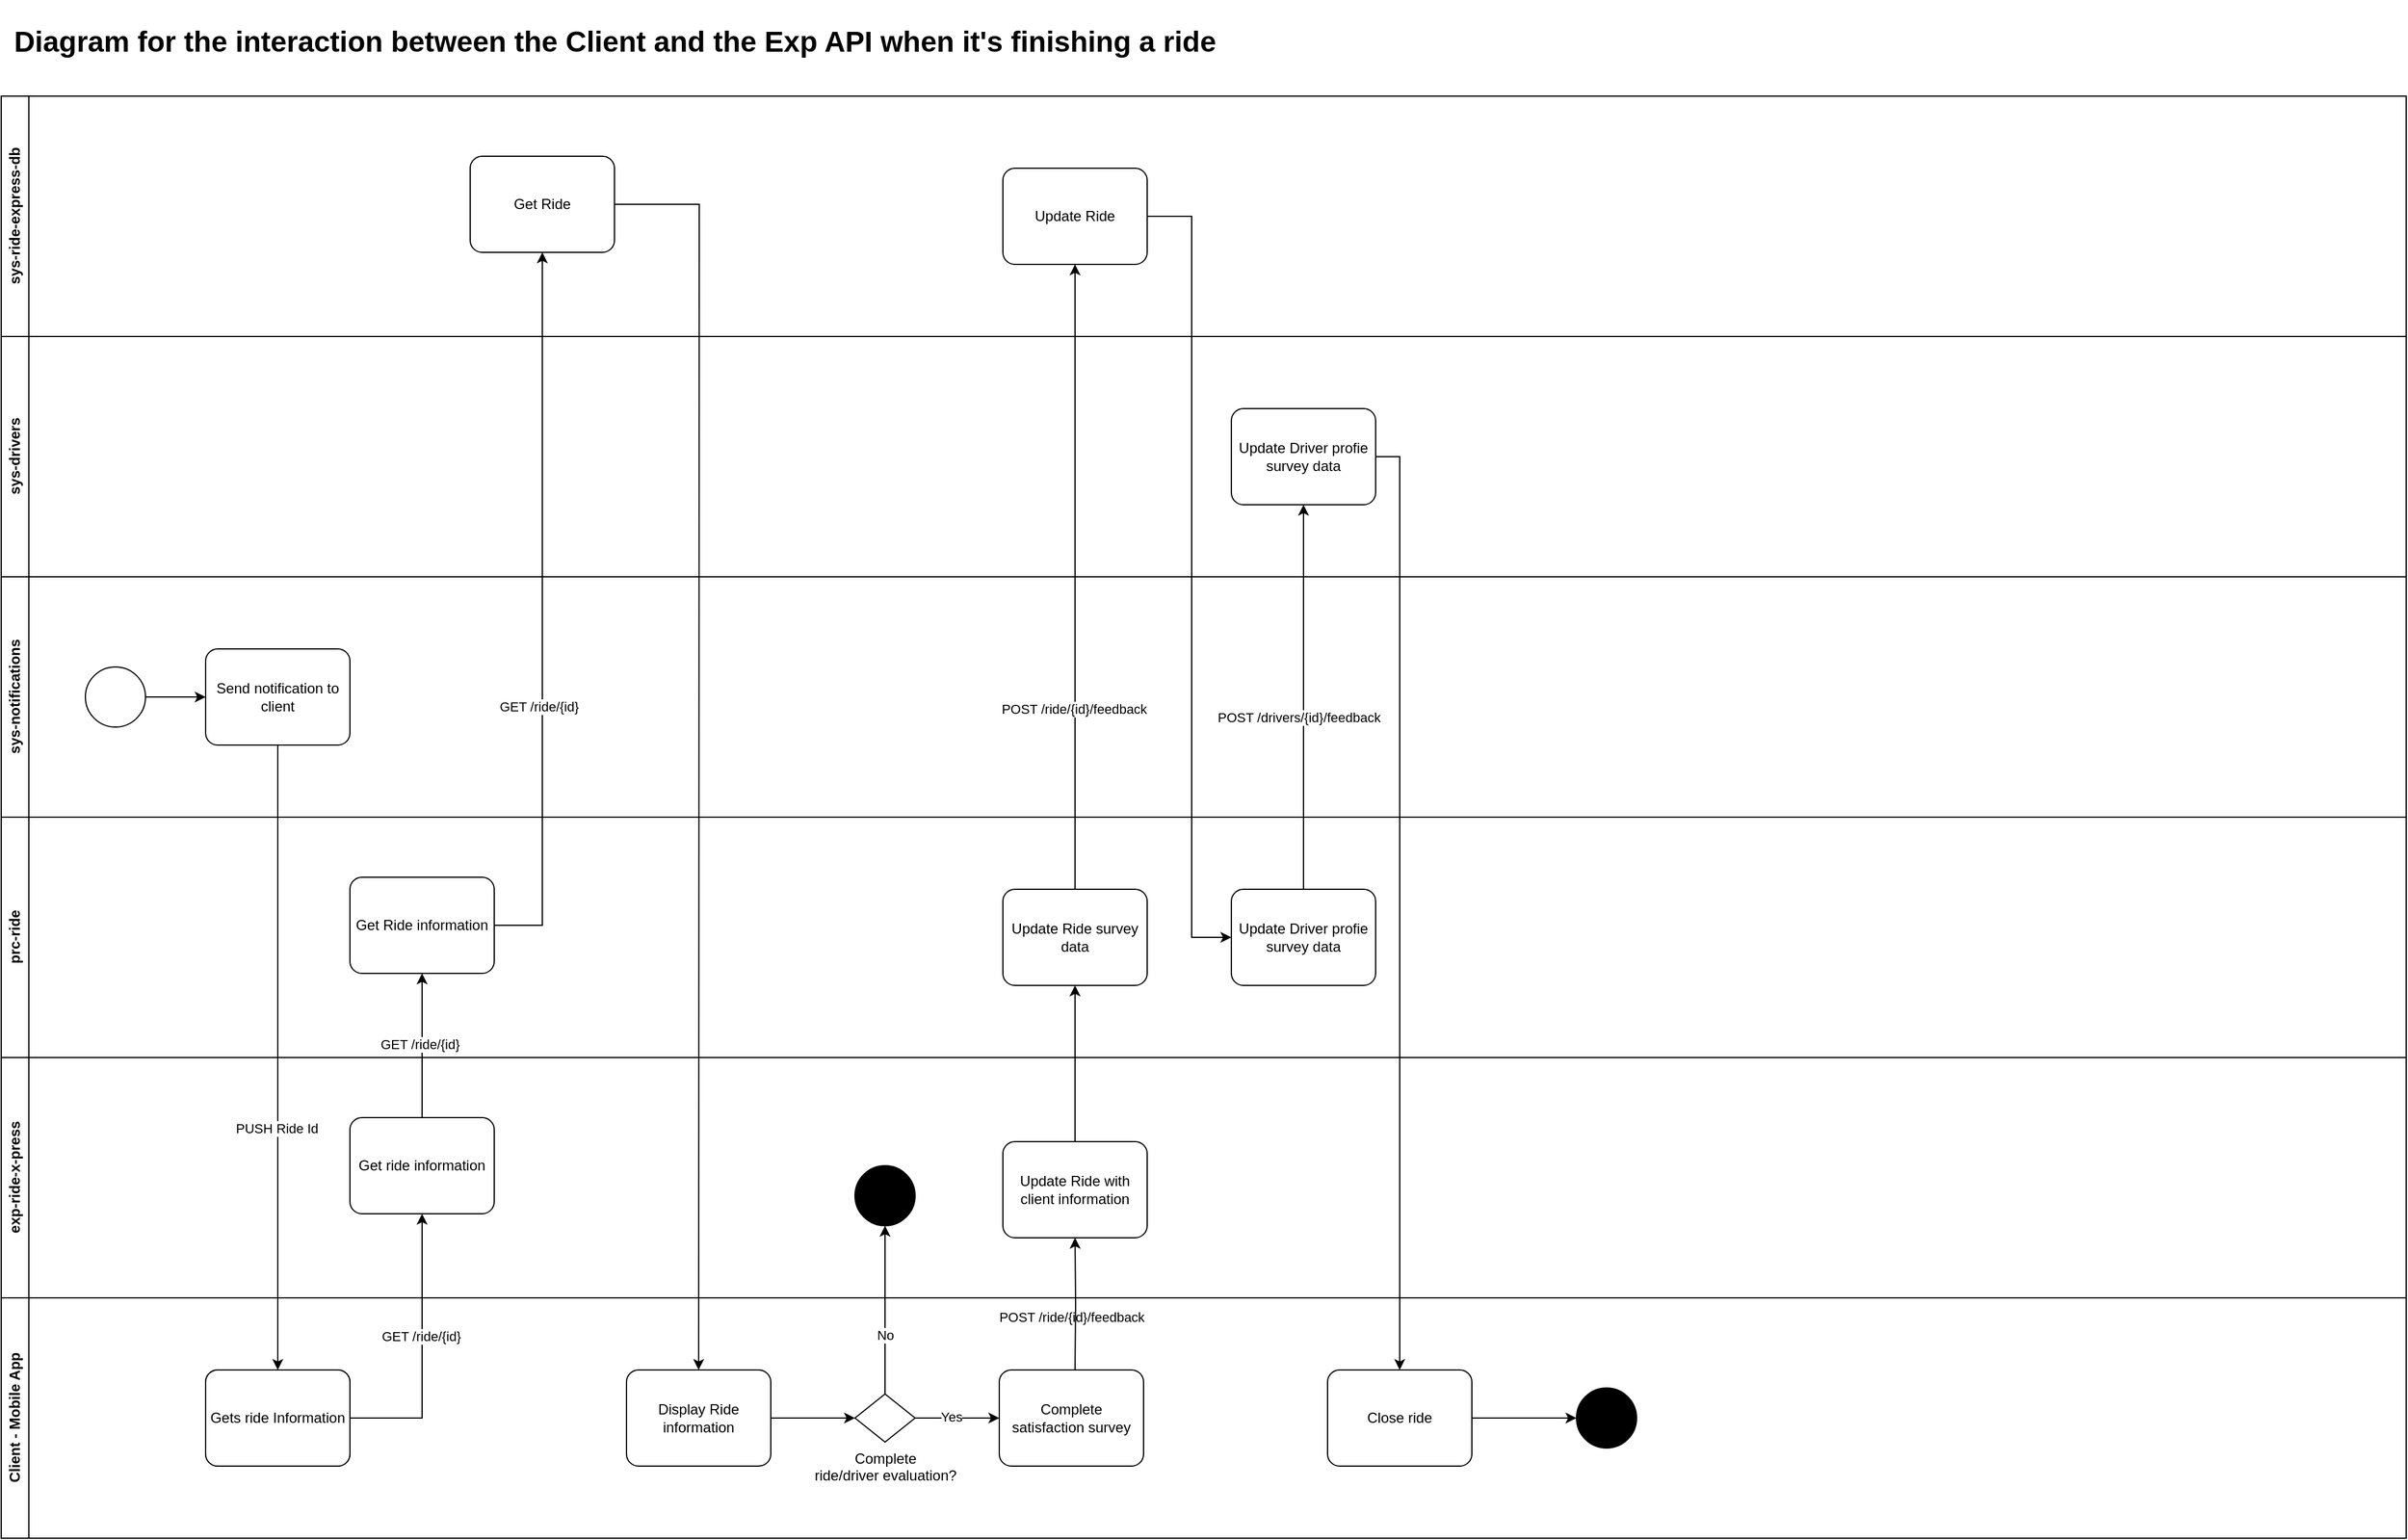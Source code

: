<mxfile version="22.0.3" type="device">
  <diagram name="Drill down Client and the Exp API when it&#39;s finishing a ride" id="sZPMeks1si3X4ankGnfA">
    <mxGraphModel dx="2770" dy="1771" grid="1" gridSize="10" guides="1" tooltips="1" connect="1" arrows="1" fold="1" page="1" pageScale="1" pageWidth="1100" pageHeight="850" math="0" shadow="0">
      <root>
        <mxCell id="VvUdo0zjaCuZu8YFKnKq-0" />
        <mxCell id="VvUdo0zjaCuZu8YFKnKq-1" parent="VvUdo0zjaCuZu8YFKnKq-0" />
        <mxCell id="VvUdo0zjaCuZu8YFKnKq-2" value="exp-ride-x-press" style="swimlane;horizontal=0;whiteSpace=wrap;html=1;" parent="VvUdo0zjaCuZu8YFKnKq-1" vertex="1">
          <mxGeometry x="-1100" y="30" width="2000" height="200" as="geometry" />
        </mxCell>
        <mxCell id="x7NhefQ3XoewuiwnYH2W-3" value="" style="ellipse;whiteSpace=wrap;html=1;aspect=fixed;fillColor=#000000;" parent="VvUdo0zjaCuZu8YFKnKq-2" vertex="1">
          <mxGeometry x="710" y="90" width="50" height="50" as="geometry" />
        </mxCell>
        <mxCell id="VvUdo0zjaCuZu8YFKnKq-3" value="Client - Mobile App" style="swimlane;horizontal=0;whiteSpace=wrap;html=1;" parent="VvUdo0zjaCuZu8YFKnKq-1" vertex="1">
          <mxGeometry x="-1100" y="230" width="2000" height="200" as="geometry" />
        </mxCell>
        <mxCell id="VvUdo0zjaCuZu8YFKnKq-4" value="Get Client Geo location" style="points=[[0.25,0,0],[0.5,0,0],[0.75,0,0],[1,0.25,0],[1,0.5,0],[1,0.75,0],[0.75,1,0],[0.5,1,0],[0.25,1,0],[0,0.75,0],[0,0.5,0],[0,0.25,0]];shape=mxgraph.bpmn.task;whiteSpace=wrap;rectStyle=rounded;size=10;html=1;container=1;expand=0;collapsible=0;taskMarker=abstract;" parent="VvUdo0zjaCuZu8YFKnKq-3" vertex="1">
          <mxGeometry x="170" y="60" width="120" height="80" as="geometry" />
        </mxCell>
        <mxCell id="VvUdo0zjaCuZu8YFKnKq-5" value="Display Ride information" style="points=[[0.25,0,0],[0.5,0,0],[0.75,0,0],[1,0.25,0],[1,0.5,0],[1,0.75,0],[0.75,1,0],[0.5,1,0],[0.25,1,0],[0,0.75,0],[0,0.5,0],[0,0.25,0]];shape=mxgraph.bpmn.task;whiteSpace=wrap;rectStyle=rounded;size=10;html=1;container=1;expand=0;collapsible=0;taskMarker=abstract;" parent="VvUdo0zjaCuZu8YFKnKq-3" vertex="1">
          <mxGeometry x="520" y="60" width="120" height="80" as="geometry" />
        </mxCell>
        <mxCell id="x7NhefQ3XoewuiwnYH2W-1" value="Complete &lt;br&gt;ride/driver evaluation?" style="points=[[0.25,0.25,0],[0.5,0,0],[0.75,0.25,0],[1,0.5,0],[0.75,0.75,0],[0.5,1,0],[0.25,0.75,0],[0,0.5,0]];shape=mxgraph.bpmn.gateway2;html=1;verticalLabelPosition=bottom;labelBackgroundColor=#ffffff;verticalAlign=top;align=center;perimeter=rhombusPerimeter;outlineConnect=0;outline=none;symbol=none;" parent="VvUdo0zjaCuZu8YFKnKq-3" vertex="1">
          <mxGeometry x="710" y="80" width="50" height="40" as="geometry" />
        </mxCell>
        <mxCell id="VvUdo0zjaCuZu8YFKnKq-34" value="Complete &lt;br&gt;satisfaction survey" style="points=[[0.25,0,0],[0.5,0,0],[0.75,0,0],[1,0.25,0],[1,0.5,0],[1,0.75,0],[0.75,1,0],[0.5,1,0],[0.25,1,0],[0,0.75,0],[0,0.5,0],[0,0.25,0]];shape=mxgraph.bpmn.task;whiteSpace=wrap;rectStyle=rounded;size=10;html=1;container=1;expand=0;collapsible=0;taskMarker=abstract;" parent="VvUdo0zjaCuZu8YFKnKq-3" vertex="1">
          <mxGeometry x="830" y="60" width="120" height="80" as="geometry" />
        </mxCell>
        <mxCell id="x7NhefQ3XoewuiwnYH2W-2" style="edgeStyle=orthogonalEdgeStyle;rounded=0;orthogonalLoop=1;jettySize=auto;html=1;entryX=0;entryY=0.5;entryDx=0;entryDy=0;entryPerimeter=0;" parent="VvUdo0zjaCuZu8YFKnKq-3" source="x7NhefQ3XoewuiwnYH2W-1" target="VvUdo0zjaCuZu8YFKnKq-34" edge="1">
          <mxGeometry relative="1" as="geometry" />
        </mxCell>
        <mxCell id="7WDWEMYJrdUVoe0Sw8bg-0" value="Yes" style="edgeLabel;html=1;align=center;verticalAlign=middle;resizable=0;points=[];" parent="x7NhefQ3XoewuiwnYH2W-2" vertex="1" connectable="0">
          <mxGeometry x="-0.16" y="1" relative="1" as="geometry">
            <mxPoint as="offset" />
          </mxGeometry>
        </mxCell>
        <mxCell id="VvUdo0zjaCuZu8YFKnKq-32" value="" style="edgeStyle=orthogonalEdgeStyle;rounded=0;orthogonalLoop=1;jettySize=auto;html=1;entryX=0;entryY=0.5;entryDx=0;entryDy=0;entryPerimeter=0;" parent="VvUdo0zjaCuZu8YFKnKq-3" source="VvUdo0zjaCuZu8YFKnKq-5" target="x7NhefQ3XoewuiwnYH2W-1" edge="1">
          <mxGeometry relative="1" as="geometry">
            <mxPoint x="700" y="100" as="sourcePoint" />
            <mxPoint x="700" y="100" as="targetPoint" />
          </mxGeometry>
        </mxCell>
        <mxCell id="VvUdo0zjaCuZu8YFKnKq-17" value="" style="ellipse;whiteSpace=wrap;html=1;aspect=fixed;fillColor=#000000;" parent="VvUdo0zjaCuZu8YFKnKq-3" vertex="1">
          <mxGeometry x="1310" y="75" width="50" height="50" as="geometry" />
        </mxCell>
        <mxCell id="VvUdo0zjaCuZu8YFKnKq-41" value="Close ride" style="points=[[0.25,0,0],[0.5,0,0],[0.75,0,0],[1,0.25,0],[1,0.5,0],[1,0.75,0],[0.75,1,0],[0.5,1,0],[0.25,1,0],[0,0.75,0],[0,0.5,0],[0,0.25,0]];shape=mxgraph.bpmn.task;whiteSpace=wrap;rectStyle=rounded;size=10;html=1;container=1;expand=0;collapsible=0;taskMarker=abstract;" parent="VvUdo0zjaCuZu8YFKnKq-3" vertex="1">
          <mxGeometry x="1103" y="60" width="120" height="80" as="geometry" />
        </mxCell>
        <mxCell id="VvUdo0zjaCuZu8YFKnKq-40" style="edgeStyle=orthogonalEdgeStyle;rounded=0;orthogonalLoop=1;jettySize=auto;html=1;" parent="VvUdo0zjaCuZu8YFKnKq-3" source="VvUdo0zjaCuZu8YFKnKq-41" target="VvUdo0zjaCuZu8YFKnKq-17" edge="1">
          <mxGeometry relative="1" as="geometry">
            <mxPoint x="1240" y="100" as="targetPoint" />
          </mxGeometry>
        </mxCell>
        <mxCell id="VvUdo0zjaCuZu8YFKnKq-8" value="prc-ride" style="swimlane;horizontal=0;whiteSpace=wrap;html=1;" parent="VvUdo0zjaCuZu8YFKnKq-1" vertex="1">
          <mxGeometry x="-1100" y="-170" width="2000" height="200" as="geometry" />
        </mxCell>
        <mxCell id="7WDWEMYJrdUVoe0Sw8bg-1" value="Update Driver profie survey data" style="points=[[0.25,0,0],[0.5,0,0],[0.75,0,0],[1,0.25,0],[1,0.5,0],[1,0.75,0],[0.75,1,0],[0.5,1,0],[0.25,1,0],[0,0.75,0],[0,0.5,0],[0,0.25,0]];shape=mxgraph.bpmn.task;whiteSpace=wrap;rectStyle=rounded;size=10;html=1;container=1;expand=0;collapsible=0;taskMarker=abstract;" parent="VvUdo0zjaCuZu8YFKnKq-8" vertex="1">
          <mxGeometry x="1023" y="60" width="120" height="80" as="geometry" />
        </mxCell>
        <mxCell id="VvUdo0zjaCuZu8YFKnKq-9" value="sys-notifications" style="swimlane;horizontal=0;whiteSpace=wrap;html=1;" parent="VvUdo0zjaCuZu8YFKnKq-1" vertex="1">
          <mxGeometry x="-1100" y="-370" width="2000" height="200" as="geometry" />
        </mxCell>
        <mxCell id="VvUdo0zjaCuZu8YFKnKq-10" value="Send notification to client" style="points=[[0.25,0,0],[0.5,0,0],[0.75,0,0],[1,0.25,0],[1,0.5,0],[1,0.75,0],[0.75,1,0],[0.5,1,0],[0.25,1,0],[0,0.75,0],[0,0.5,0],[0,0.25,0]];shape=mxgraph.bpmn.task;whiteSpace=wrap;rectStyle=rounded;size=10;html=1;container=1;expand=0;collapsible=0;taskMarker=abstract;" parent="VvUdo0zjaCuZu8YFKnKq-9" vertex="1">
          <mxGeometry x="170" y="60" width="120" height="80" as="geometry" />
        </mxCell>
        <mxCell id="VvUdo0zjaCuZu8YFKnKq-11" value="" style="points=[[0.145,0.145,0],[0.5,0,0],[0.855,0.145,0],[1,0.5,0],[0.855,0.855,0],[0.5,1,0],[0.145,0.855,0],[0,0.5,0]];shape=mxgraph.bpmn.event;html=1;verticalLabelPosition=bottom;labelBackgroundColor=#ffffff;verticalAlign=top;align=center;perimeter=ellipsePerimeter;outlineConnect=0;aspect=fixed;outline=standard;symbol=general;" parent="VvUdo0zjaCuZu8YFKnKq-9" vertex="1">
          <mxGeometry x="70" y="75" width="50" height="50" as="geometry" />
        </mxCell>
        <mxCell id="VvUdo0zjaCuZu8YFKnKq-12" style="edgeStyle=orthogonalEdgeStyle;rounded=0;orthogonalLoop=1;jettySize=auto;html=1;entryX=0;entryY=0.5;entryDx=0;entryDy=0;entryPerimeter=0;" parent="VvUdo0zjaCuZu8YFKnKq-9" source="VvUdo0zjaCuZu8YFKnKq-11" target="VvUdo0zjaCuZu8YFKnKq-10" edge="1">
          <mxGeometry relative="1" as="geometry" />
        </mxCell>
        <mxCell id="VvUdo0zjaCuZu8YFKnKq-13" style="edgeStyle=orthogonalEdgeStyle;rounded=0;orthogonalLoop=1;jettySize=auto;html=1;" parent="VvUdo0zjaCuZu8YFKnKq-1" edge="1">
          <mxGeometry relative="1" as="geometry">
            <mxPoint x="1950" y="-50" as="sourcePoint" />
            <Array as="points">
              <mxPoint x="1950" y="-410" />
            </Array>
          </mxGeometry>
        </mxCell>
        <mxCell id="VvUdo0zjaCuZu8YFKnKq-14" value="sys-ride-express-db" style="swimlane;horizontal=0;whiteSpace=wrap;html=1;" parent="VvUdo0zjaCuZu8YFKnKq-1" vertex="1">
          <mxGeometry x="-1100" y="-770" width="2000" height="200" as="geometry" />
        </mxCell>
        <mxCell id="VvUdo0zjaCuZu8YFKnKq-15" value="Get Ride" style="points=[[0.25,0,0],[0.5,0,0],[0.75,0,0],[1,0.25,0],[1,0.5,0],[1,0.75,0],[0.75,1,0],[0.5,1,0],[0.25,1,0],[0,0.75,0],[0,0.5,0],[0,0.25,0]];shape=mxgraph.bpmn.task;whiteSpace=wrap;rectStyle=rounded;size=10;html=1;container=1;expand=0;collapsible=0;taskMarker=abstract;" parent="VvUdo0zjaCuZu8YFKnKq-14" vertex="1">
          <mxGeometry x="390" y="50" width="120" height="80" as="geometry" />
        </mxCell>
        <mxCell id="VvUdo0zjaCuZu8YFKnKq-16" value="Update Ride" style="points=[[0.25,0,0],[0.5,0,0],[0.75,0,0],[1,0.25,0],[1,0.5,0],[1,0.75,0],[0.75,1,0],[0.5,1,0],[0.25,1,0],[0,0.75,0],[0,0.5,0],[0,0.25,0]];shape=mxgraph.bpmn.task;whiteSpace=wrap;rectStyle=rounded;size=10;html=1;container=1;expand=0;collapsible=0;taskMarker=abstract;" parent="VvUdo0zjaCuZu8YFKnKq-14" vertex="1">
          <mxGeometry x="833" y="60" width="120" height="80" as="geometry" />
        </mxCell>
        <mxCell id="VvUdo0zjaCuZu8YFKnKq-19" value="Get ride information" style="points=[[0.25,0,0],[0.5,0,0],[0.75,0,0],[1,0.25,0],[1,0.5,0],[1,0.75,0],[0.75,1,0],[0.5,1,0],[0.25,1,0],[0,0.75,0],[0,0.5,0],[0,0.25,0]];shape=mxgraph.bpmn.task;whiteSpace=wrap;rectStyle=rounded;size=10;html=1;container=1;expand=0;collapsible=0;taskMarker=abstract;" parent="VvUdo0zjaCuZu8YFKnKq-1" vertex="1">
          <mxGeometry x="-810" y="80" width="120" height="80" as="geometry" />
        </mxCell>
        <mxCell id="VvUdo0zjaCuZu8YFKnKq-20" value="Gets ride Information" style="points=[[0.25,0,0],[0.5,0,0],[0.75,0,0],[1,0.25,0],[1,0.5,0],[1,0.75,0],[0.75,1,0],[0.5,1,0],[0.25,1,0],[0,0.75,0],[0,0.5,0],[0,0.25,0]];shape=mxgraph.bpmn.task;whiteSpace=wrap;rectStyle=rounded;size=10;html=1;container=1;expand=0;collapsible=0;taskMarker=abstract;" parent="VvUdo0zjaCuZu8YFKnKq-1" vertex="1">
          <mxGeometry x="-930" y="290" width="120" height="80" as="geometry" />
        </mxCell>
        <mxCell id="VvUdo0zjaCuZu8YFKnKq-21" value="Get Ride information" style="points=[[0.25,0,0],[0.5,0,0],[0.75,0,0],[1,0.25,0],[1,0.5,0],[1,0.75,0],[0.75,1,0],[0.5,1,0],[0.25,1,0],[0,0.75,0],[0,0.5,0],[0,0.25,0]];shape=mxgraph.bpmn.task;whiteSpace=wrap;rectStyle=rounded;size=10;html=1;container=1;expand=0;collapsible=0;taskMarker=abstract;" parent="VvUdo0zjaCuZu8YFKnKq-1" vertex="1">
          <mxGeometry x="-810" y="-120" width="120" height="80" as="geometry" />
        </mxCell>
        <mxCell id="VvUdo0zjaCuZu8YFKnKq-22" style="edgeStyle=orthogonalEdgeStyle;rounded=0;orthogonalLoop=1;jettySize=auto;html=1;exitX=1;exitY=0.5;exitDx=0;exitDy=0;exitPerimeter=0;" parent="VvUdo0zjaCuZu8YFKnKq-1" source="VvUdo0zjaCuZu8YFKnKq-21" target="VvUdo0zjaCuZu8YFKnKq-15" edge="1">
          <mxGeometry relative="1" as="geometry">
            <mxPoint x="-210" y="-120" as="sourcePoint" />
          </mxGeometry>
        </mxCell>
        <mxCell id="VvUdo0zjaCuZu8YFKnKq-23" value="GET /ride/{id}" style="edgeLabel;html=1;align=center;verticalAlign=middle;resizable=0;points=[];" parent="VvUdo0zjaCuZu8YFKnKq-22" vertex="1" connectable="0">
          <mxGeometry x="-0.258" y="3" relative="1" as="geometry">
            <mxPoint as="offset" />
          </mxGeometry>
        </mxCell>
        <mxCell id="VvUdo0zjaCuZu8YFKnKq-24" style="edgeStyle=orthogonalEdgeStyle;rounded=0;orthogonalLoop=1;jettySize=auto;html=1;entryX=0.5;entryY=0;entryDx=0;entryDy=0;entryPerimeter=0;" parent="VvUdo0zjaCuZu8YFKnKq-1" source="VvUdo0zjaCuZu8YFKnKq-15" edge="1">
          <mxGeometry relative="1" as="geometry">
            <mxPoint x="-520" y="290" as="targetPoint" />
          </mxGeometry>
        </mxCell>
        <mxCell id="VvUdo0zjaCuZu8YFKnKq-25" style="edgeStyle=orthogonalEdgeStyle;rounded=0;orthogonalLoop=1;jettySize=auto;html=1;" parent="VvUdo0zjaCuZu8YFKnKq-1" source="VvUdo0zjaCuZu8YFKnKq-20" edge="1">
          <mxGeometry relative="1" as="geometry">
            <mxPoint x="-750" y="160" as="targetPoint" />
            <Array as="points">
              <mxPoint x="-750" y="330" />
            </Array>
          </mxGeometry>
        </mxCell>
        <mxCell id="VvUdo0zjaCuZu8YFKnKq-26" value="GET /ride/{id}" style="edgeLabel;html=1;align=center;verticalAlign=middle;resizable=0;points=[];" parent="VvUdo0zjaCuZu8YFKnKq-25" vertex="1" connectable="0">
          <mxGeometry x="0.113" y="1" relative="1" as="geometry">
            <mxPoint as="offset" />
          </mxGeometry>
        </mxCell>
        <mxCell id="VvUdo0zjaCuZu8YFKnKq-27" value="" style="edgeStyle=orthogonalEdgeStyle;rounded=0;orthogonalLoop=1;jettySize=auto;html=1;" parent="VvUdo0zjaCuZu8YFKnKq-1" source="VvUdo0zjaCuZu8YFKnKq-19" target="VvUdo0zjaCuZu8YFKnKq-21" edge="1">
          <mxGeometry relative="1" as="geometry" />
        </mxCell>
        <mxCell id="VvUdo0zjaCuZu8YFKnKq-28" value="GET /ride/{id}" style="edgeLabel;html=1;align=center;verticalAlign=middle;resizable=0;points=[];" parent="VvUdo0zjaCuZu8YFKnKq-27" vertex="1" connectable="0">
          <mxGeometry x="0.013" y="2" relative="1" as="geometry">
            <mxPoint as="offset" />
          </mxGeometry>
        </mxCell>
        <mxCell id="VvUdo0zjaCuZu8YFKnKq-29" style="edgeStyle=orthogonalEdgeStyle;rounded=0;orthogonalLoop=1;jettySize=auto;html=1;" parent="VvUdo0zjaCuZu8YFKnKq-1" source="VvUdo0zjaCuZu8YFKnKq-10" target="VvUdo0zjaCuZu8YFKnKq-20" edge="1">
          <mxGeometry relative="1" as="geometry" />
        </mxCell>
        <mxCell id="x7NhefQ3XoewuiwnYH2W-0" value="PUSH Ride Id" style="edgeLabel;html=1;align=center;verticalAlign=middle;resizable=0;points=[];" parent="VvUdo0zjaCuZu8YFKnKq-29" vertex="1" connectable="0">
          <mxGeometry x="0.227" y="-1" relative="1" as="geometry">
            <mxPoint as="offset" />
          </mxGeometry>
        </mxCell>
        <mxCell id="VvUdo0zjaCuZu8YFKnKq-33" value="" style="edgeStyle=orthogonalEdgeStyle;rounded=0;orthogonalLoop=1;jettySize=auto;html=1;entryX=0.5;entryY=0;entryDx=0;entryDy=0;entryPerimeter=0;exitX=1;exitY=0.5;exitDx=0;exitDy=0;exitPerimeter=0;" parent="VvUdo0zjaCuZu8YFKnKq-1" source="tqwcumiHTZXrV8akWIam-1" target="VvUdo0zjaCuZu8YFKnKq-41" edge="1">
          <mxGeometry relative="1" as="geometry">
            <mxPoint x="-40" y="330" as="targetPoint" />
            <Array as="points">
              <mxPoint x="63" y="-470" />
              <mxPoint x="63" y="280" />
            </Array>
          </mxGeometry>
        </mxCell>
        <mxCell id="VvUdo0zjaCuZu8YFKnKq-52" value="Update Ride with client information" style="points=[[0.25,0,0],[0.5,0,0],[0.75,0,0],[1,0.25,0],[1,0.5,0],[1,0.75,0],[0.75,1,0],[0.5,1,0],[0.25,1,0],[0,0.75,0],[0,0.5,0],[0,0.25,0]];shape=mxgraph.bpmn.task;whiteSpace=wrap;rectStyle=rounded;size=10;html=1;container=1;expand=0;collapsible=0;taskMarker=abstract;" parent="VvUdo0zjaCuZu8YFKnKq-1" vertex="1">
          <mxGeometry x="-267" y="100" width="120" height="80" as="geometry" />
        </mxCell>
        <mxCell id="7WDWEMYJrdUVoe0Sw8bg-2" style="edgeStyle=orthogonalEdgeStyle;rounded=0;orthogonalLoop=1;jettySize=auto;html=1;exitX=1;exitY=0.5;exitDx=0;exitDy=0;exitPerimeter=0;" parent="VvUdo0zjaCuZu8YFKnKq-1" source="VvUdo0zjaCuZu8YFKnKq-16" target="7WDWEMYJrdUVoe0Sw8bg-1" edge="1">
          <mxGeometry relative="1" as="geometry">
            <Array as="points">
              <mxPoint x="-110" y="-670" />
              <mxPoint x="-110" y="-70" />
            </Array>
          </mxGeometry>
        </mxCell>
        <mxCell id="VvUdo0zjaCuZu8YFKnKq-53" value="Update Ride survey data" style="points=[[0.25,0,0],[0.5,0,0],[0.75,0,0],[1,0.25,0],[1,0.5,0],[1,0.75,0],[0.75,1,0],[0.5,1,0],[0.25,1,0],[0,0.75,0],[0,0.5,0],[0,0.25,0]];shape=mxgraph.bpmn.task;whiteSpace=wrap;rectStyle=rounded;size=10;html=1;container=1;expand=0;collapsible=0;taskMarker=abstract;" parent="VvUdo0zjaCuZu8YFKnKq-1" vertex="1">
          <mxGeometry x="-267" y="-110" width="120" height="80" as="geometry" />
        </mxCell>
        <mxCell id="VvUdo0zjaCuZu8YFKnKq-54" value="POST /ride/{id}/feedback" style="edgeLabel;html=1;align=center;verticalAlign=middle;resizable=0;points=[];" parent="VvUdo0zjaCuZu8YFKnKq-1" vertex="1" connectable="0">
          <mxGeometry x="-210" y="246" as="geometry" />
        </mxCell>
        <mxCell id="VvUdo0zjaCuZu8YFKnKq-55" style="edgeStyle=orthogonalEdgeStyle;rounded=0;orthogonalLoop=1;jettySize=auto;html=1;entryX=0.5;entryY=1;entryDx=0;entryDy=0;entryPerimeter=0;" parent="VvUdo0zjaCuZu8YFKnKq-1" source="VvUdo0zjaCuZu8YFKnKq-52" target="VvUdo0zjaCuZu8YFKnKq-53" edge="1">
          <mxGeometry relative="1" as="geometry" />
        </mxCell>
        <mxCell id="VvUdo0zjaCuZu8YFKnKq-56" style="edgeStyle=orthogonalEdgeStyle;rounded=0;orthogonalLoop=1;jettySize=auto;html=1;entryX=0.5;entryY=1;entryDx=0;entryDy=0;entryPerimeter=0;" parent="VvUdo0zjaCuZu8YFKnKq-1" source="VvUdo0zjaCuZu8YFKnKq-53" target="VvUdo0zjaCuZu8YFKnKq-16" edge="1">
          <mxGeometry relative="1" as="geometry" />
        </mxCell>
        <mxCell id="VvUdo0zjaCuZu8YFKnKq-57" value="POST /ride/{id}/feedback" style="edgeLabel;html=1;align=center;verticalAlign=middle;resizable=0;points=[];" parent="VvUdo0zjaCuZu8YFKnKq-56" vertex="1" connectable="0">
          <mxGeometry x="-0.423" y="1" relative="1" as="geometry">
            <mxPoint as="offset" />
          </mxGeometry>
        </mxCell>
        <mxCell id="VvUdo0zjaCuZu8YFKnKq-58" style="edgeStyle=orthogonalEdgeStyle;rounded=0;orthogonalLoop=1;jettySize=auto;html=1;entryX=0.5;entryY=1;entryDx=0;entryDy=0;entryPerimeter=0;" parent="VvUdo0zjaCuZu8YFKnKq-1" target="VvUdo0zjaCuZu8YFKnKq-52" edge="1">
          <mxGeometry relative="1" as="geometry">
            <mxPoint x="-207" y="290" as="sourcePoint" />
          </mxGeometry>
        </mxCell>
        <mxCell id="VvUdo0zjaCuZu8YFKnKq-59" value="&lt;h1&gt;Diagram for the interaction between the Client and the Exp API when it&#39;s finishing a ride&lt;br&gt;&lt;/h1&gt;" style="text;html=1;align=center;verticalAlign=middle;resizable=0;points=[];autosize=1;strokeColor=none;fillColor=none;" parent="VvUdo0zjaCuZu8YFKnKq-1" vertex="1">
          <mxGeometry x="-1100" y="-850" width="1020" height="70" as="geometry" />
        </mxCell>
        <mxCell id="x7NhefQ3XoewuiwnYH2W-4" style="edgeStyle=orthogonalEdgeStyle;rounded=0;orthogonalLoop=1;jettySize=auto;html=1;" parent="VvUdo0zjaCuZu8YFKnKq-1" source="x7NhefQ3XoewuiwnYH2W-1" target="x7NhefQ3XoewuiwnYH2W-3" edge="1">
          <mxGeometry relative="1" as="geometry" />
        </mxCell>
        <mxCell id="x7NhefQ3XoewuiwnYH2W-5" value="No" style="edgeLabel;html=1;align=center;verticalAlign=middle;resizable=0;points=[];" parent="x7NhefQ3XoewuiwnYH2W-4" vertex="1" connectable="0">
          <mxGeometry x="-0.3" relative="1" as="geometry">
            <mxPoint as="offset" />
          </mxGeometry>
        </mxCell>
        <mxCell id="tqwcumiHTZXrV8akWIam-0" value="sys-drivers" style="swimlane;horizontal=0;whiteSpace=wrap;html=1;" parent="VvUdo0zjaCuZu8YFKnKq-1" vertex="1">
          <mxGeometry x="-1100" y="-570" width="2000" height="200" as="geometry" />
        </mxCell>
        <mxCell id="tqwcumiHTZXrV8akWIam-1" value="Update Driver profie survey data" style="points=[[0.25,0,0],[0.5,0,0],[0.75,0,0],[1,0.25,0],[1,0.5,0],[1,0.75,0],[0.75,1,0],[0.5,1,0],[0.25,1,0],[0,0.75,0],[0,0.5,0],[0,0.25,0]];shape=mxgraph.bpmn.task;whiteSpace=wrap;rectStyle=rounded;size=10;html=1;container=1;expand=0;collapsible=0;taskMarker=abstract;" parent="tqwcumiHTZXrV8akWIam-0" vertex="1">
          <mxGeometry x="1023" y="60" width="120" height="80" as="geometry" />
        </mxCell>
        <mxCell id="tqwcumiHTZXrV8akWIam-2" value="" style="edgeStyle=orthogonalEdgeStyle;rounded=0;orthogonalLoop=1;jettySize=auto;html=1;" parent="VvUdo0zjaCuZu8YFKnKq-1" source="7WDWEMYJrdUVoe0Sw8bg-1" target="tqwcumiHTZXrV8akWIam-1" edge="1">
          <mxGeometry relative="1" as="geometry" />
        </mxCell>
        <mxCell id="tqwcumiHTZXrV8akWIam-3" value="POST /drivers/{id}/feedback" style="edgeLabel;html=1;align=center;verticalAlign=middle;resizable=0;points=[];" parent="tqwcumiHTZXrV8akWIam-2" vertex="1" connectable="0">
          <mxGeometry x="-0.106" y="4" relative="1" as="geometry">
            <mxPoint as="offset" />
          </mxGeometry>
        </mxCell>
      </root>
    </mxGraphModel>
  </diagram>
</mxfile>
